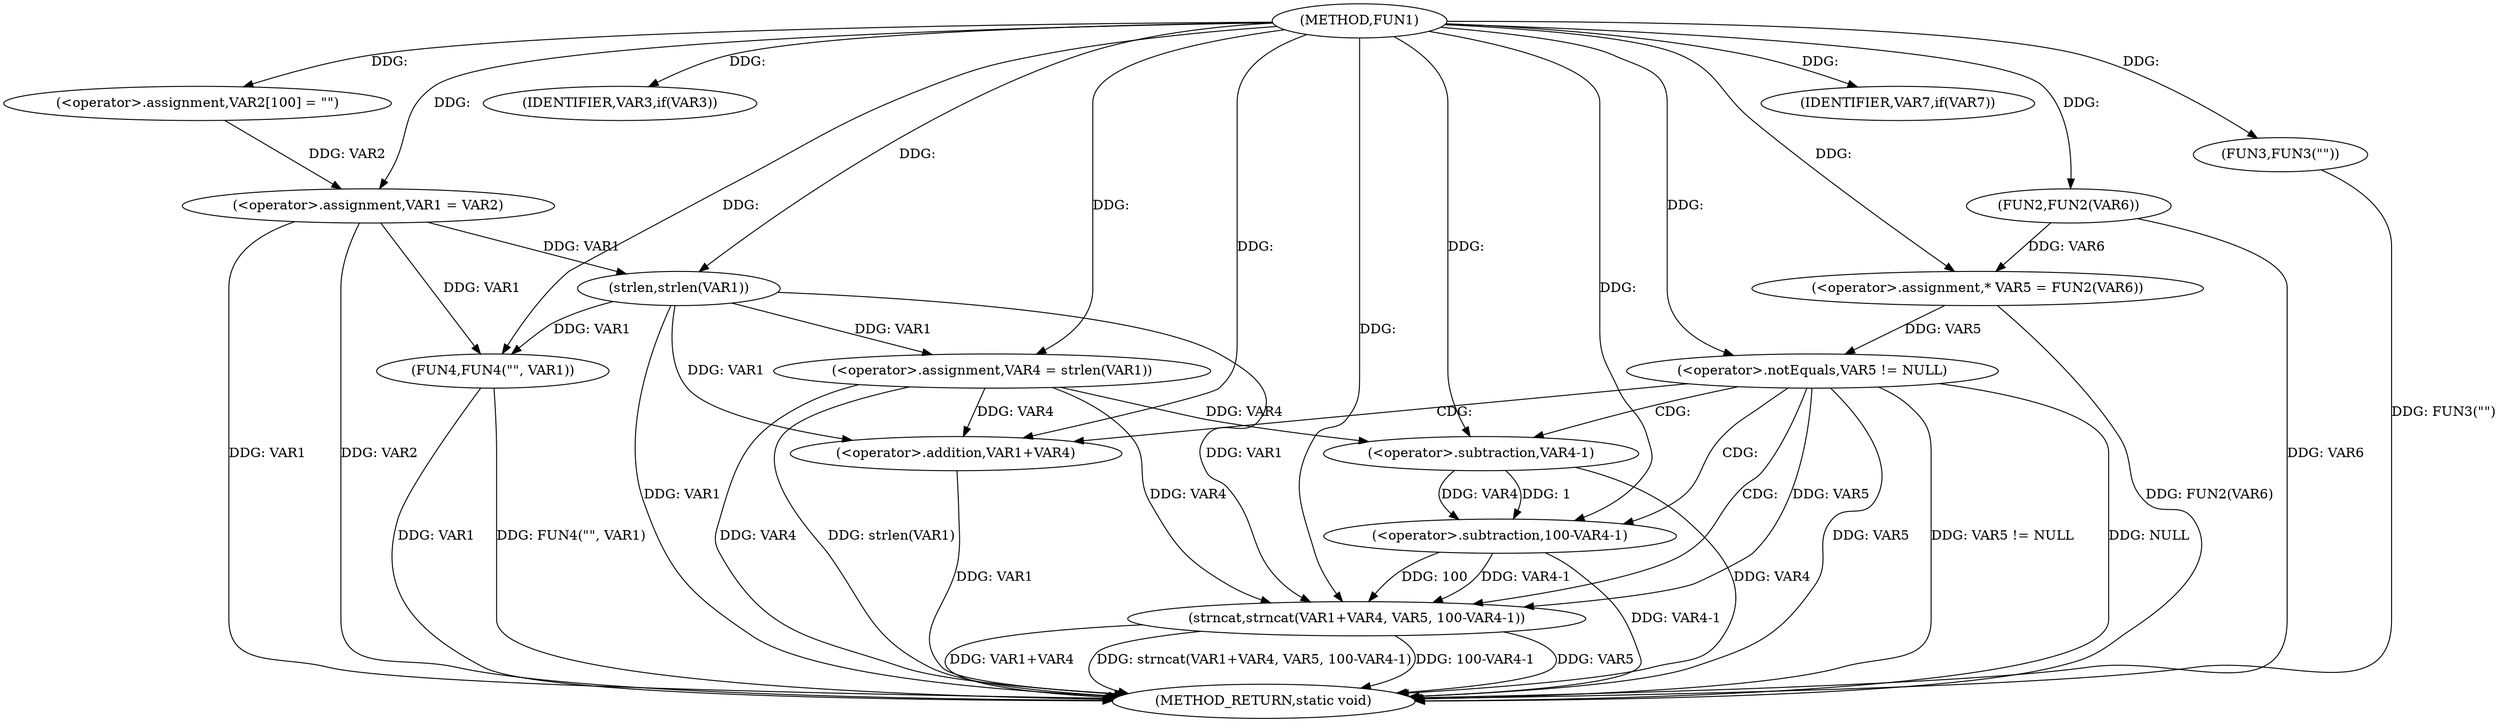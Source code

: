 digraph FUN1 {  
"1000100" [label = "(METHOD,FUN1)" ]
"1000149" [label = "(METHOD_RETURN,static void)" ]
"1000104" [label = "(<operator>.assignment,VAR2[100] = \"\")" ]
"1000107" [label = "(<operator>.assignment,VAR1 = VAR2)" ]
"1000111" [label = "(IDENTIFIER,VAR3,if(VAR3))" ]
"1000115" [label = "(<operator>.assignment,VAR4 = strlen(VAR1))" ]
"1000117" [label = "(strlen,strlen(VAR1))" ]
"1000120" [label = "(<operator>.assignment,* VAR5 = FUN2(VAR6))" ]
"1000122" [label = "(FUN2,FUN2(VAR6))" ]
"1000125" [label = "(<operator>.notEquals,VAR5 != NULL)" ]
"1000129" [label = "(strncat,strncat(VAR1+VAR4, VAR5, 100-VAR4-1))" ]
"1000130" [label = "(<operator>.addition,VAR1+VAR4)" ]
"1000134" [label = "(<operator>.subtraction,100-VAR4-1)" ]
"1000136" [label = "(<operator>.subtraction,VAR4-1)" ]
"1000140" [label = "(IDENTIFIER,VAR7,if(VAR7))" ]
"1000142" [label = "(FUN3,FUN3(\"\"))" ]
"1000146" [label = "(FUN4,FUN4(\"\", VAR1))" ]
  "1000115" -> "1000149"  [ label = "DDG: strlen(VAR1)"] 
  "1000142" -> "1000149"  [ label = "DDG: FUN3(\"\")"] 
  "1000125" -> "1000149"  [ label = "DDG: VAR5 != NULL"] 
  "1000107" -> "1000149"  [ label = "DDG: VAR1"] 
  "1000122" -> "1000149"  [ label = "DDG: VAR6"] 
  "1000146" -> "1000149"  [ label = "DDG: VAR1"] 
  "1000125" -> "1000149"  [ label = "DDG: NULL"] 
  "1000117" -> "1000149"  [ label = "DDG: VAR1"] 
  "1000129" -> "1000149"  [ label = "DDG: VAR5"] 
  "1000146" -> "1000149"  [ label = "DDG: FUN4(\"\", VAR1)"] 
  "1000115" -> "1000149"  [ label = "DDG: VAR4"] 
  "1000130" -> "1000149"  [ label = "DDG: VAR1"] 
  "1000129" -> "1000149"  [ label = "DDG: VAR1+VAR4"] 
  "1000125" -> "1000149"  [ label = "DDG: VAR5"] 
  "1000129" -> "1000149"  [ label = "DDG: strncat(VAR1+VAR4, VAR5, 100-VAR4-1)"] 
  "1000129" -> "1000149"  [ label = "DDG: 100-VAR4-1"] 
  "1000134" -> "1000149"  [ label = "DDG: VAR4-1"] 
  "1000120" -> "1000149"  [ label = "DDG: FUN2(VAR6)"] 
  "1000136" -> "1000149"  [ label = "DDG: VAR4"] 
  "1000107" -> "1000149"  [ label = "DDG: VAR2"] 
  "1000100" -> "1000104"  [ label = "DDG: "] 
  "1000104" -> "1000107"  [ label = "DDG: VAR2"] 
  "1000100" -> "1000107"  [ label = "DDG: "] 
  "1000100" -> "1000111"  [ label = "DDG: "] 
  "1000117" -> "1000115"  [ label = "DDG: VAR1"] 
  "1000100" -> "1000115"  [ label = "DDG: "] 
  "1000107" -> "1000117"  [ label = "DDG: VAR1"] 
  "1000100" -> "1000117"  [ label = "DDG: "] 
  "1000122" -> "1000120"  [ label = "DDG: VAR6"] 
  "1000100" -> "1000120"  [ label = "DDG: "] 
  "1000100" -> "1000122"  [ label = "DDG: "] 
  "1000120" -> "1000125"  [ label = "DDG: VAR5"] 
  "1000100" -> "1000125"  [ label = "DDG: "] 
  "1000117" -> "1000129"  [ label = "DDG: VAR1"] 
  "1000100" -> "1000129"  [ label = "DDG: "] 
  "1000115" -> "1000129"  [ label = "DDG: VAR4"] 
  "1000117" -> "1000130"  [ label = "DDG: VAR1"] 
  "1000100" -> "1000130"  [ label = "DDG: "] 
  "1000115" -> "1000130"  [ label = "DDG: VAR4"] 
  "1000125" -> "1000129"  [ label = "DDG: VAR5"] 
  "1000134" -> "1000129"  [ label = "DDG: 100"] 
  "1000134" -> "1000129"  [ label = "DDG: VAR4-1"] 
  "1000100" -> "1000134"  [ label = "DDG: "] 
  "1000136" -> "1000134"  [ label = "DDG: VAR4"] 
  "1000136" -> "1000134"  [ label = "DDG: 1"] 
  "1000100" -> "1000136"  [ label = "DDG: "] 
  "1000115" -> "1000136"  [ label = "DDG: VAR4"] 
  "1000100" -> "1000140"  [ label = "DDG: "] 
  "1000100" -> "1000142"  [ label = "DDG: "] 
  "1000100" -> "1000146"  [ label = "DDG: "] 
  "1000107" -> "1000146"  [ label = "DDG: VAR1"] 
  "1000117" -> "1000146"  [ label = "DDG: VAR1"] 
  "1000125" -> "1000129"  [ label = "CDG: "] 
  "1000125" -> "1000130"  [ label = "CDG: "] 
  "1000125" -> "1000136"  [ label = "CDG: "] 
  "1000125" -> "1000134"  [ label = "CDG: "] 
}
